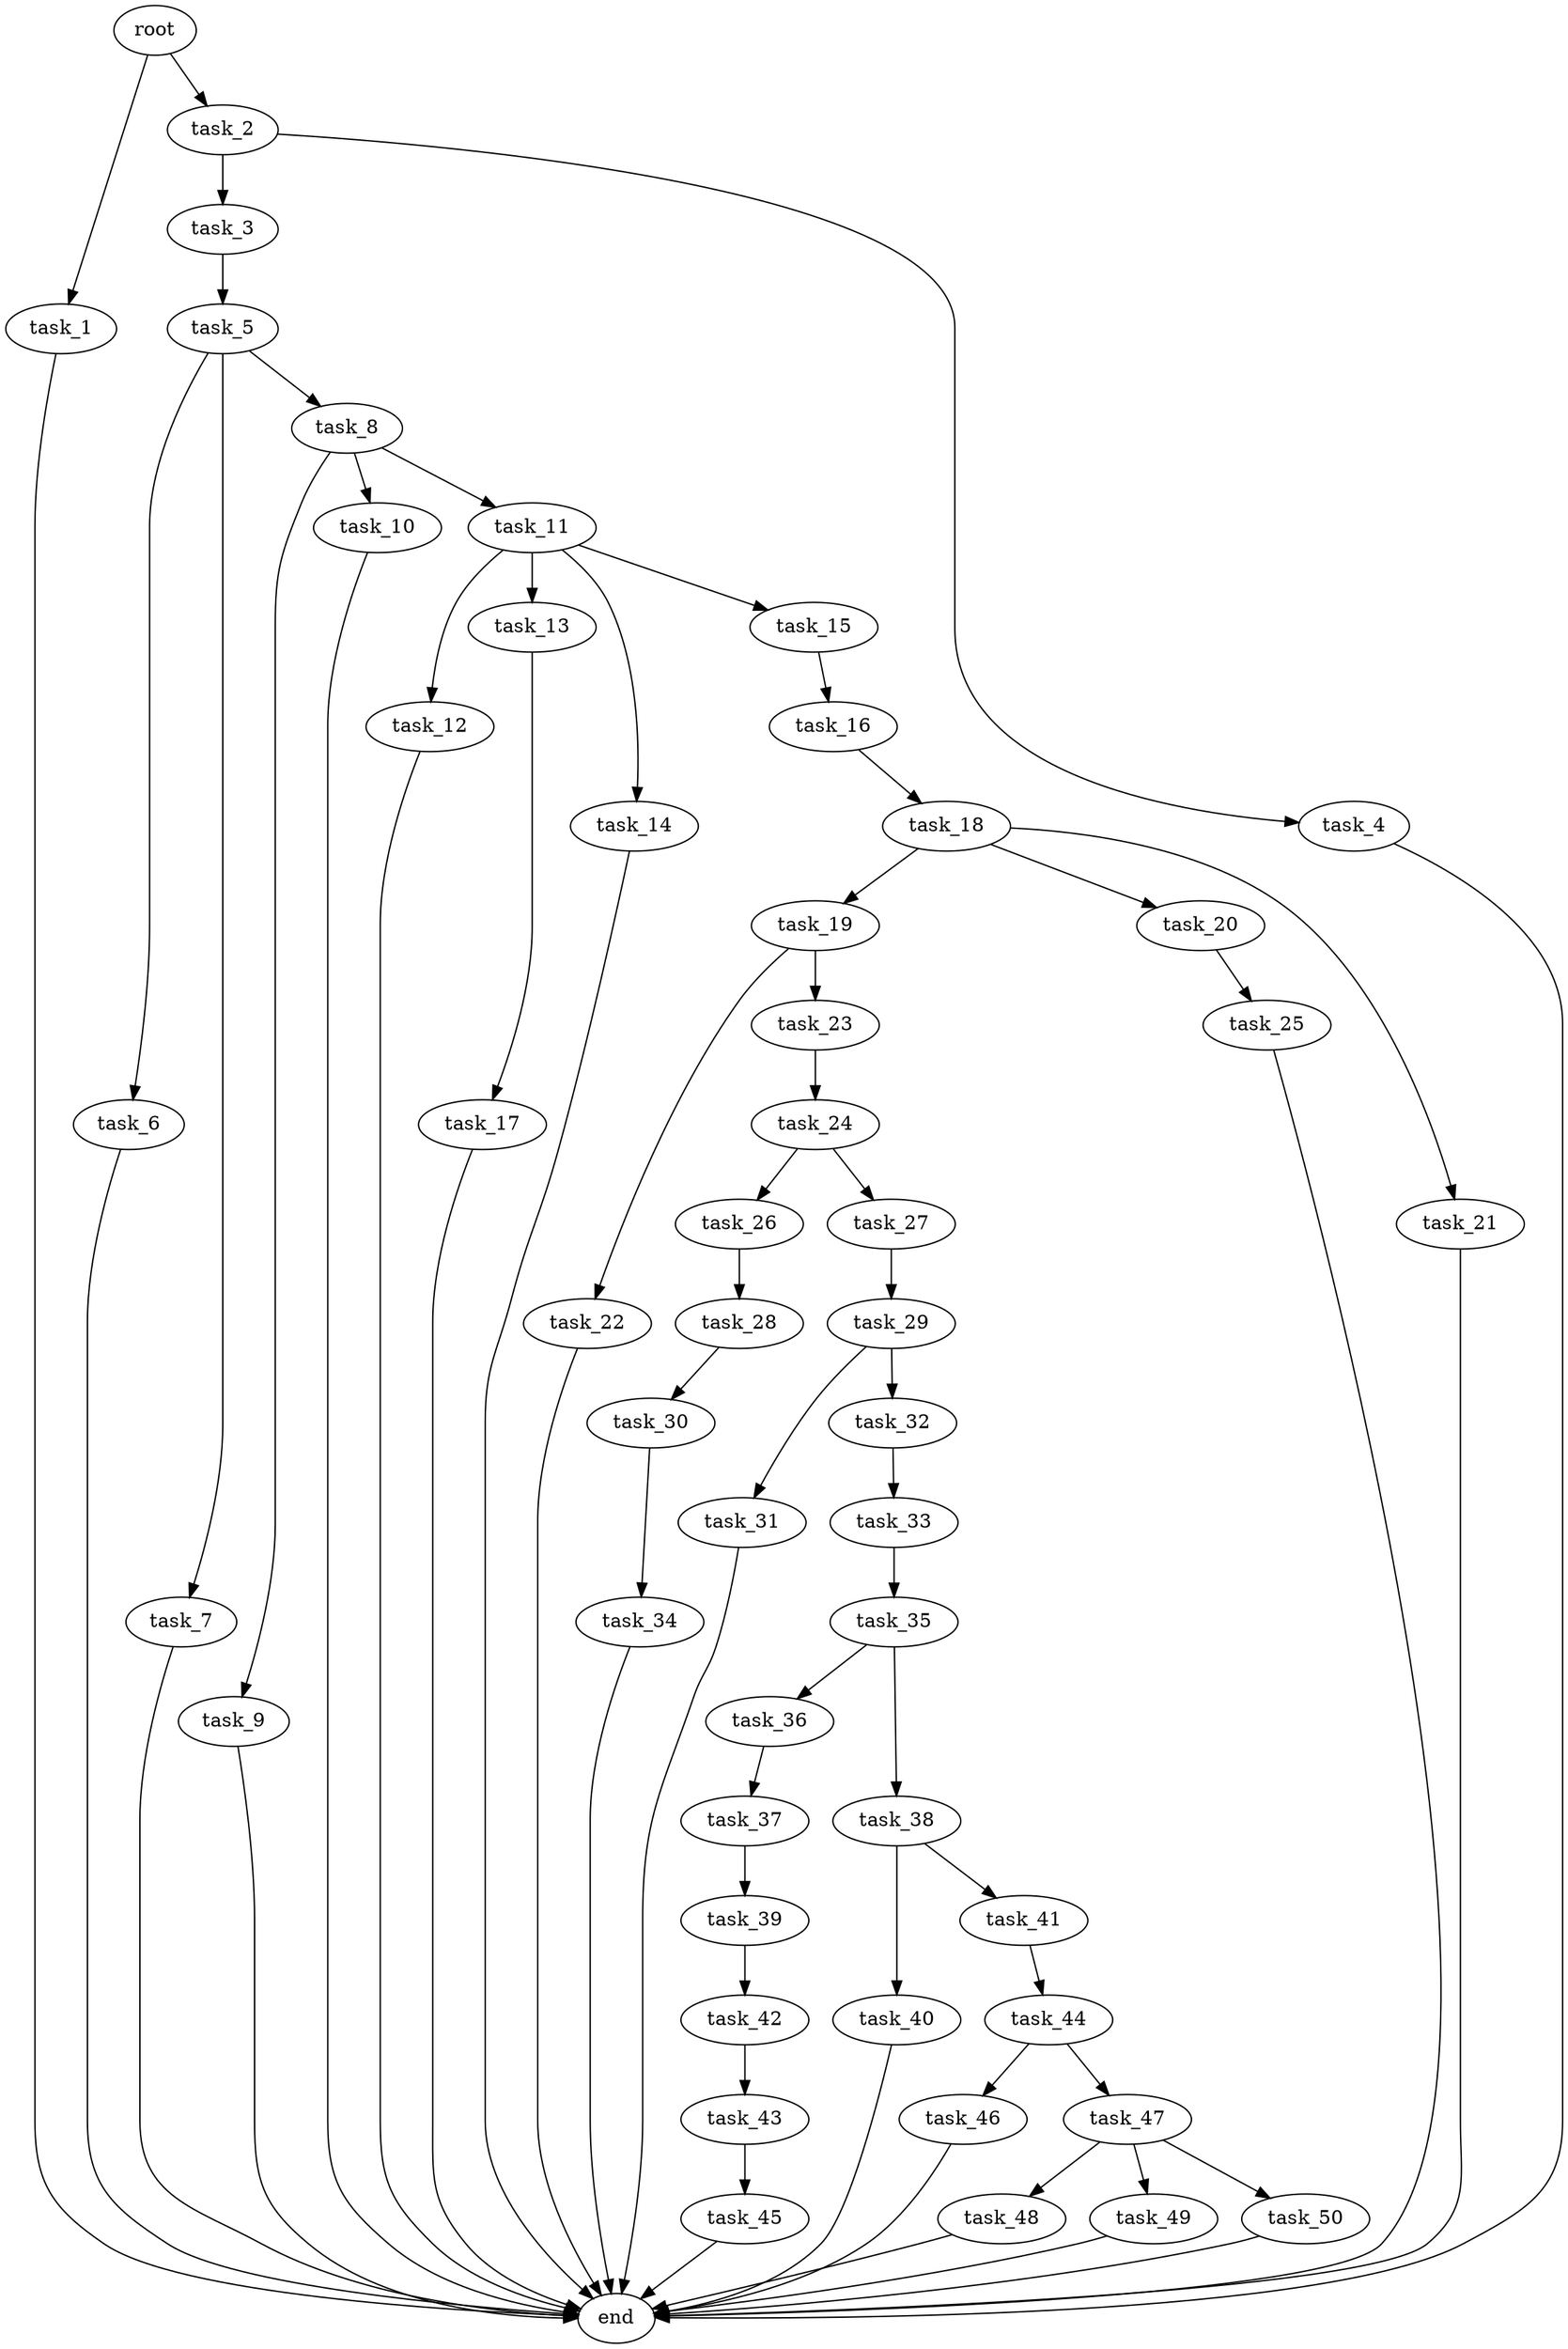digraph G {
  root [size="0.000000e+00"];
  task_1 [size="7.026479e+10"];
  task_2 [size="4.609562e+10"];
  task_3 [size="6.360876e+10"];
  task_4 [size="8.920461e+10"];
  task_5 [size="3.286892e+10"];
  task_6 [size="9.457135e+10"];
  task_7 [size="9.257367e+10"];
  task_8 [size="4.185952e+10"];
  task_9 [size="5.082715e+10"];
  task_10 [size="6.663590e+09"];
  task_11 [size="2.062751e+10"];
  task_12 [size="9.629948e+10"];
  task_13 [size="4.705215e+10"];
  task_14 [size="9.343121e+10"];
  task_15 [size="4.528760e+10"];
  task_16 [size="4.782712e+10"];
  task_17 [size="1.361718e+10"];
  task_18 [size="4.788739e+10"];
  task_19 [size="2.264403e+10"];
  task_20 [size="2.938049e+10"];
  task_21 [size="1.130404e+09"];
  task_22 [size="9.198896e+10"];
  task_23 [size="3.056993e+10"];
  task_24 [size="6.504912e+10"];
  task_25 [size="6.463747e+10"];
  task_26 [size="7.350018e+10"];
  task_27 [size="9.451019e+10"];
  task_28 [size="9.414821e+09"];
  task_29 [size="6.167677e+10"];
  task_30 [size="8.795711e+10"];
  task_31 [size="8.395019e+10"];
  task_32 [size="2.296112e+10"];
  task_33 [size="8.093972e+10"];
  task_34 [size="4.118535e+10"];
  task_35 [size="9.123715e+10"];
  task_36 [size="1.849090e+10"];
  task_37 [size="2.347650e+10"];
  task_38 [size="3.127400e+10"];
  task_39 [size="9.017972e+10"];
  task_40 [size="9.423514e+09"];
  task_41 [size="5.443237e+10"];
  task_42 [size="6.488486e+10"];
  task_43 [size="3.100729e+10"];
  task_44 [size="2.685286e+10"];
  task_45 [size="2.966012e+10"];
  task_46 [size="9.720268e+10"];
  task_47 [size="8.726279e+10"];
  task_48 [size="2.708241e+10"];
  task_49 [size="6.694351e+10"];
  task_50 [size="6.681864e+10"];
  end [size="0.000000e+00"];

  root -> task_1 [size="1.000000e-12"];
  root -> task_2 [size="1.000000e-12"];
  task_1 -> end [size="1.000000e-12"];
  task_2 -> task_3 [size="6.360876e+08"];
  task_2 -> task_4 [size="8.920461e+08"];
  task_3 -> task_5 [size="3.286892e+08"];
  task_4 -> end [size="1.000000e-12"];
  task_5 -> task_6 [size="9.457135e+08"];
  task_5 -> task_7 [size="9.257367e+08"];
  task_5 -> task_8 [size="4.185952e+08"];
  task_6 -> end [size="1.000000e-12"];
  task_7 -> end [size="1.000000e-12"];
  task_8 -> task_9 [size="5.082715e+08"];
  task_8 -> task_10 [size="6.663590e+07"];
  task_8 -> task_11 [size="2.062751e+08"];
  task_9 -> end [size="1.000000e-12"];
  task_10 -> end [size="1.000000e-12"];
  task_11 -> task_12 [size="9.629948e+08"];
  task_11 -> task_13 [size="4.705215e+08"];
  task_11 -> task_14 [size="9.343121e+08"];
  task_11 -> task_15 [size="4.528760e+08"];
  task_12 -> end [size="1.000000e-12"];
  task_13 -> task_17 [size="1.361718e+08"];
  task_14 -> end [size="1.000000e-12"];
  task_15 -> task_16 [size="4.782712e+08"];
  task_16 -> task_18 [size="4.788739e+08"];
  task_17 -> end [size="1.000000e-12"];
  task_18 -> task_19 [size="2.264403e+08"];
  task_18 -> task_20 [size="2.938049e+08"];
  task_18 -> task_21 [size="1.130404e+07"];
  task_19 -> task_22 [size="9.198896e+08"];
  task_19 -> task_23 [size="3.056993e+08"];
  task_20 -> task_25 [size="6.463747e+08"];
  task_21 -> end [size="1.000000e-12"];
  task_22 -> end [size="1.000000e-12"];
  task_23 -> task_24 [size="6.504912e+08"];
  task_24 -> task_26 [size="7.350018e+08"];
  task_24 -> task_27 [size="9.451019e+08"];
  task_25 -> end [size="1.000000e-12"];
  task_26 -> task_28 [size="9.414821e+07"];
  task_27 -> task_29 [size="6.167677e+08"];
  task_28 -> task_30 [size="8.795711e+08"];
  task_29 -> task_31 [size="8.395019e+08"];
  task_29 -> task_32 [size="2.296112e+08"];
  task_30 -> task_34 [size="4.118535e+08"];
  task_31 -> end [size="1.000000e-12"];
  task_32 -> task_33 [size="8.093972e+08"];
  task_33 -> task_35 [size="9.123715e+08"];
  task_34 -> end [size="1.000000e-12"];
  task_35 -> task_36 [size="1.849090e+08"];
  task_35 -> task_38 [size="3.127400e+08"];
  task_36 -> task_37 [size="2.347650e+08"];
  task_37 -> task_39 [size="9.017972e+08"];
  task_38 -> task_40 [size="9.423514e+07"];
  task_38 -> task_41 [size="5.443237e+08"];
  task_39 -> task_42 [size="6.488486e+08"];
  task_40 -> end [size="1.000000e-12"];
  task_41 -> task_44 [size="2.685286e+08"];
  task_42 -> task_43 [size="3.100729e+08"];
  task_43 -> task_45 [size="2.966012e+08"];
  task_44 -> task_46 [size="9.720268e+08"];
  task_44 -> task_47 [size="8.726279e+08"];
  task_45 -> end [size="1.000000e-12"];
  task_46 -> end [size="1.000000e-12"];
  task_47 -> task_48 [size="2.708241e+08"];
  task_47 -> task_49 [size="6.694351e+08"];
  task_47 -> task_50 [size="6.681864e+08"];
  task_48 -> end [size="1.000000e-12"];
  task_49 -> end [size="1.000000e-12"];
  task_50 -> end [size="1.000000e-12"];
}
